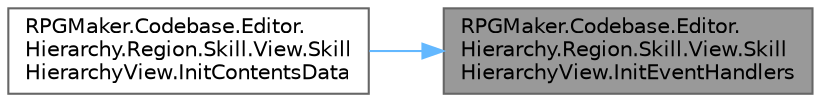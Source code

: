 digraph "RPGMaker.Codebase.Editor.Hierarchy.Region.Skill.View.SkillHierarchyView.InitEventHandlers"
{
 // LATEX_PDF_SIZE
  bgcolor="transparent";
  edge [fontname=Helvetica,fontsize=10,labelfontname=Helvetica,labelfontsize=10];
  node [fontname=Helvetica,fontsize=10,shape=box,height=0.2,width=0.4];
  rankdir="RL";
  Node1 [id="Node000001",label="RPGMaker.Codebase.Editor.\lHierarchy.Region.Skill.View.Skill\lHierarchyView.InitEventHandlers",height=0.2,width=0.4,color="gray40", fillcolor="grey60", style="filled", fontcolor="black",tooltip="😁 イベントの初期設定"];
  Node1 -> Node2 [id="edge1_Node000001_Node000002",dir="back",color="steelblue1",style="solid",tooltip=" "];
  Node2 [id="Node000002",label="RPGMaker.Codebase.Editor.\lHierarchy.Region.Skill.View.Skill\lHierarchyView.InitContentsData",height=0.2,width=0.4,color="grey40", fillcolor="white", style="filled",URL="$d1/dd4/class_r_p_g_maker_1_1_codebase_1_1_editor_1_1_hierarchy_1_1_region_1_1_skill_1_1_view_1_1_skill_hierarchy_view.html#ae20382265cdba1a966be4b1cefa21ea3",tooltip="😁 各コンテンツデータの初期化"];
}
